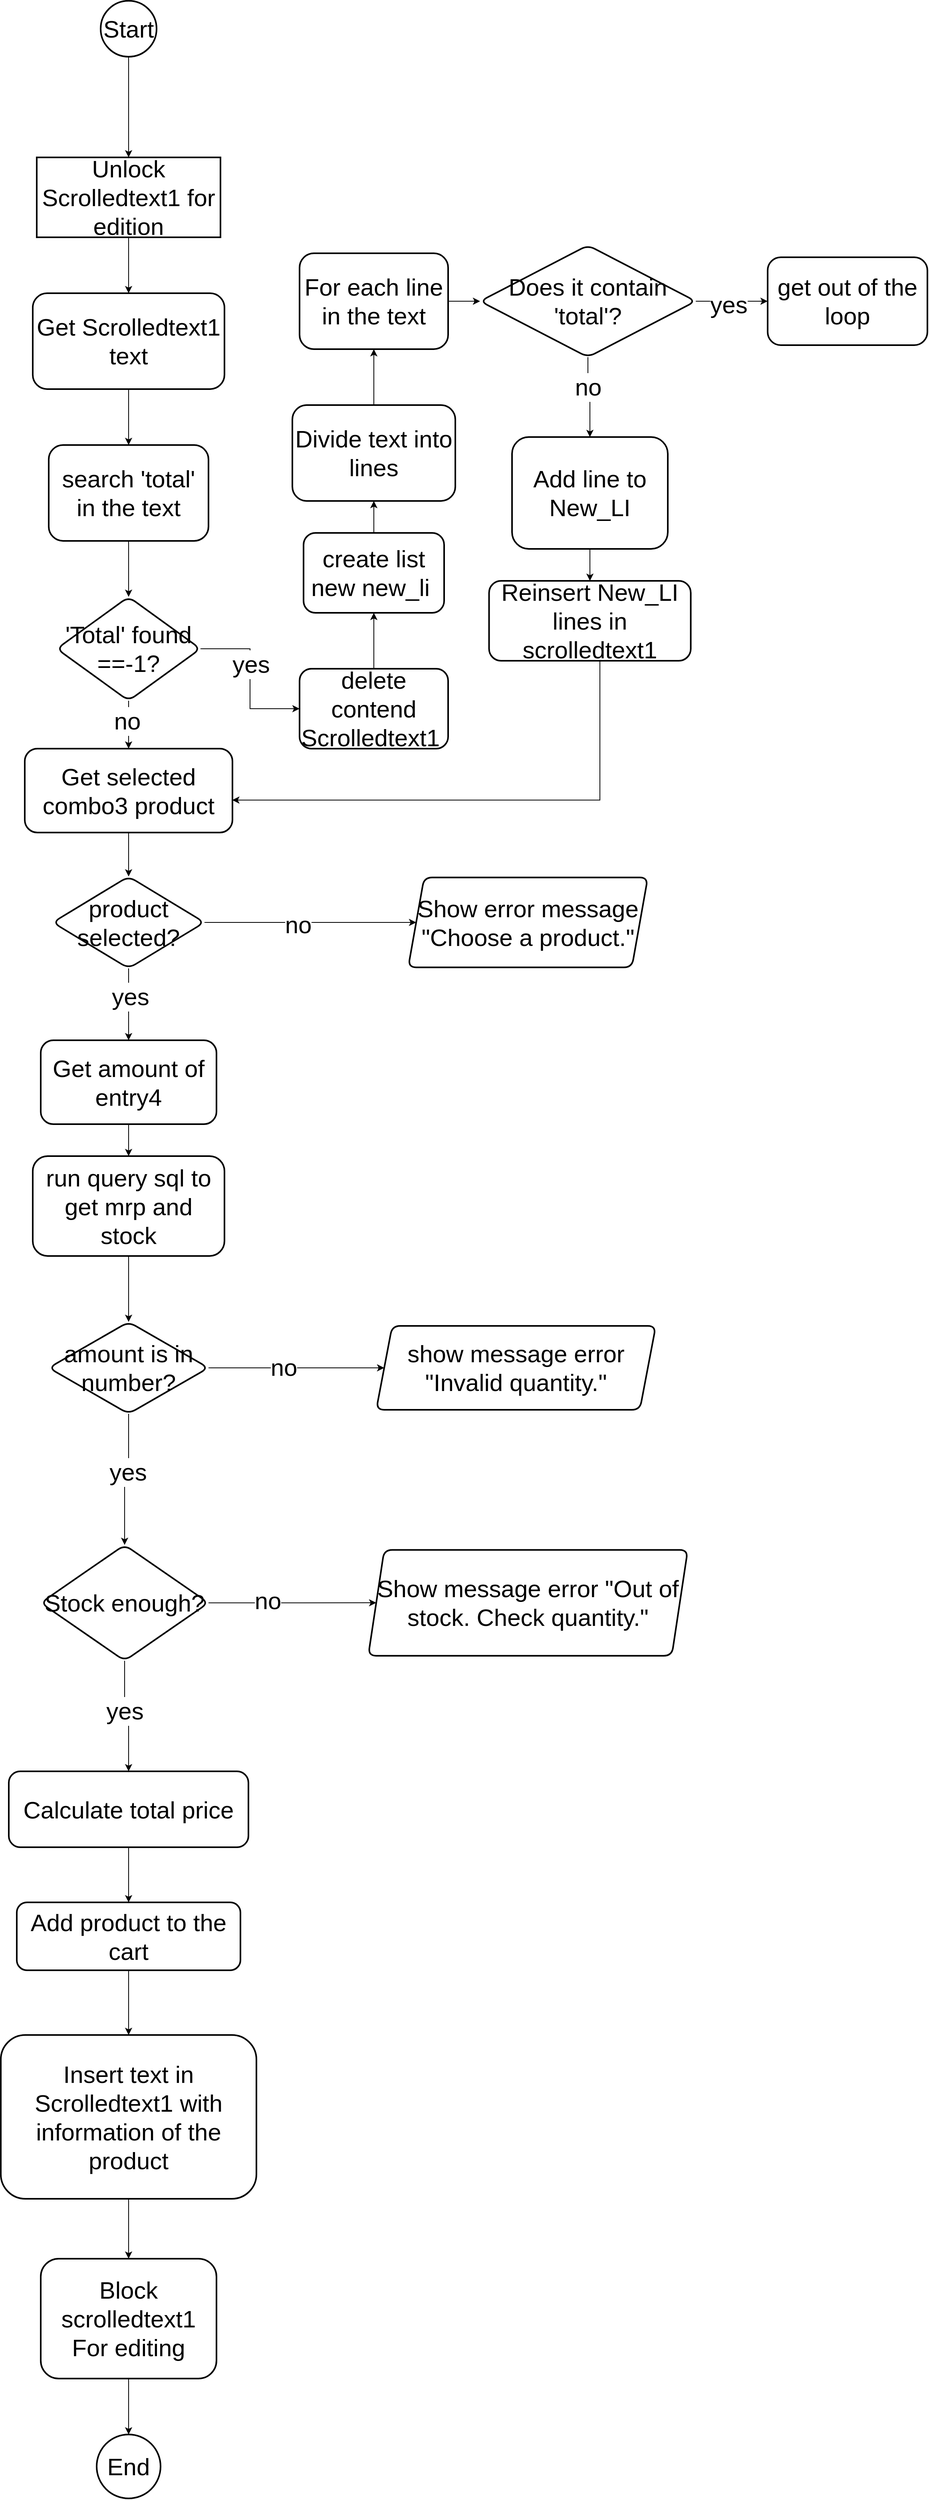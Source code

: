 <mxfile version="24.5.1" type="device">
  <diagram id="C5RBs43oDa-KdzZeNtuy" name="Page-1">
    <mxGraphModel dx="2200" dy="2130" grid="0" gridSize="10" guides="1" tooltips="1" connect="1" arrows="1" fold="1" page="0" pageScale="1" pageWidth="827" pageHeight="1169" background="none" math="0" shadow="0">
      <root>
        <mxCell id="WIyWlLk6GJQsqaUBKTNV-0" />
        <mxCell id="WIyWlLk6GJQsqaUBKTNV-1" parent="WIyWlLk6GJQsqaUBKTNV-0" />
        <mxCell id="ZMI2RhvpENNYQhGdIKot-3" value="" style="edgeStyle=orthogonalEdgeStyle;rounded=0;orthogonalLoop=1;jettySize=auto;html=1;fontSize=30;" parent="WIyWlLk6GJQsqaUBKTNV-1" source="ZMI2RhvpENNYQhGdIKot-1" target="ZMI2RhvpENNYQhGdIKot-2" edge="1">
          <mxGeometry relative="1" as="geometry" />
        </mxCell>
        <mxCell id="ZMI2RhvpENNYQhGdIKot-1" value="Start" style="strokeWidth=2;html=1;shape=mxgraph.flowchart.start_2;whiteSpace=wrap;fontSize=30;" parent="WIyWlLk6GJQsqaUBKTNV-1" vertex="1">
          <mxGeometry x="165" y="-446" width="70" height="70" as="geometry" />
        </mxCell>
        <mxCell id="ZMI2RhvpENNYQhGdIKot-5" value="" style="edgeStyle=orthogonalEdgeStyle;rounded=0;orthogonalLoop=1;jettySize=auto;html=1;fontSize=30;" parent="WIyWlLk6GJQsqaUBKTNV-1" source="ZMI2RhvpENNYQhGdIKot-2" target="ZMI2RhvpENNYQhGdIKot-4" edge="1">
          <mxGeometry relative="1" as="geometry" />
        </mxCell>
        <mxCell id="ZMI2RhvpENNYQhGdIKot-2" value="Unlock Scrolledtext1 for edition" style="whiteSpace=wrap;html=1;strokeWidth=2;fontSize=30;" parent="WIyWlLk6GJQsqaUBKTNV-1" vertex="1">
          <mxGeometry x="85" y="-250" width="230" height="100" as="geometry" />
        </mxCell>
        <mxCell id="ZMI2RhvpENNYQhGdIKot-7" value="" style="edgeStyle=orthogonalEdgeStyle;rounded=0;orthogonalLoop=1;jettySize=auto;html=1;fontSize=30;" parent="WIyWlLk6GJQsqaUBKTNV-1" source="ZMI2RhvpENNYQhGdIKot-4" target="ZMI2RhvpENNYQhGdIKot-6" edge="1">
          <mxGeometry relative="1" as="geometry" />
        </mxCell>
        <mxCell id="ZMI2RhvpENNYQhGdIKot-4" value="Get Scrolledtext1 text" style="rounded=1;whiteSpace=wrap;html=1;strokeWidth=2;fontSize=30;" parent="WIyWlLk6GJQsqaUBKTNV-1" vertex="1">
          <mxGeometry x="80" y="-80" width="240" height="120" as="geometry" />
        </mxCell>
        <mxCell id="ZMI2RhvpENNYQhGdIKot-9" value="" style="edgeStyle=orthogonalEdgeStyle;rounded=0;orthogonalLoop=1;jettySize=auto;html=1;fontSize=30;" parent="WIyWlLk6GJQsqaUBKTNV-1" source="ZMI2RhvpENNYQhGdIKot-6" target="ZMI2RhvpENNYQhGdIKot-8" edge="1">
          <mxGeometry relative="1" as="geometry" />
        </mxCell>
        <mxCell id="ZMI2RhvpENNYQhGdIKot-6" value="search &#39;total&#39; in the text" style="whiteSpace=wrap;html=1;rounded=1;strokeWidth=2;fontSize=30;" parent="WIyWlLk6GJQsqaUBKTNV-1" vertex="1">
          <mxGeometry x="100" y="110" width="200" height="120" as="geometry" />
        </mxCell>
        <mxCell id="ZMI2RhvpENNYQhGdIKot-11" value="" style="edgeStyle=orthogonalEdgeStyle;rounded=0;orthogonalLoop=1;jettySize=auto;html=1;fontSize=30;" parent="WIyWlLk6GJQsqaUBKTNV-1" source="ZMI2RhvpENNYQhGdIKot-8" target="ZMI2RhvpENNYQhGdIKot-10" edge="1">
          <mxGeometry relative="1" as="geometry" />
        </mxCell>
        <mxCell id="ZMI2RhvpENNYQhGdIKot-15" value="yes" style="edgeLabel;html=1;align=center;verticalAlign=middle;resizable=0;points=[];fontSize=30;" parent="ZMI2RhvpENNYQhGdIKot-11" vertex="1" connectable="0">
          <mxGeometry x="-0.184" y="1" relative="1" as="geometry">
            <mxPoint as="offset" />
          </mxGeometry>
        </mxCell>
        <mxCell id="ZMI2RhvpENNYQhGdIKot-13" value="" style="edgeStyle=orthogonalEdgeStyle;rounded=0;orthogonalLoop=1;jettySize=auto;html=1;fontSize=30;" parent="WIyWlLk6GJQsqaUBKTNV-1" source="ZMI2RhvpENNYQhGdIKot-8" target="ZMI2RhvpENNYQhGdIKot-12" edge="1">
          <mxGeometry relative="1" as="geometry" />
        </mxCell>
        <mxCell id="ZMI2RhvpENNYQhGdIKot-14" value="no" style="edgeLabel;html=1;align=center;verticalAlign=middle;resizable=0;points=[];fontSize=30;" parent="ZMI2RhvpENNYQhGdIKot-13" vertex="1" connectable="0">
          <mxGeometry x="-0.185" y="-2" relative="1" as="geometry">
            <mxPoint as="offset" />
          </mxGeometry>
        </mxCell>
        <mxCell id="ZMI2RhvpENNYQhGdIKot-8" value="&#39;Total&#39; found ==-1?" style="rhombus;whiteSpace=wrap;html=1;rounded=1;strokeWidth=2;fontSize=30;" parent="WIyWlLk6GJQsqaUBKTNV-1" vertex="1">
          <mxGeometry x="110" y="300" width="180" height="130" as="geometry" />
        </mxCell>
        <mxCell id="ZMI2RhvpENNYQhGdIKot-17" value="" style="edgeStyle=orthogonalEdgeStyle;rounded=0;orthogonalLoop=1;jettySize=auto;html=1;fontSize=30;" parent="WIyWlLk6GJQsqaUBKTNV-1" source="ZMI2RhvpENNYQhGdIKot-10" target="ZMI2RhvpENNYQhGdIKot-16" edge="1">
          <mxGeometry relative="1" as="geometry" />
        </mxCell>
        <mxCell id="ZMI2RhvpENNYQhGdIKot-10" value="delete contend Scrolledtext1&amp;nbsp;" style="whiteSpace=wrap;html=1;rounded=1;strokeWidth=2;fontSize=30;" parent="WIyWlLk6GJQsqaUBKTNV-1" vertex="1">
          <mxGeometry x="414" y="390" width="186" height="100" as="geometry" />
        </mxCell>
        <mxCell id="ZMI2RhvpENNYQhGdIKot-35" value="" style="edgeStyle=orthogonalEdgeStyle;rounded=0;orthogonalLoop=1;jettySize=auto;html=1;fontSize=30;" parent="WIyWlLk6GJQsqaUBKTNV-1" source="ZMI2RhvpENNYQhGdIKot-12" target="ZMI2RhvpENNYQhGdIKot-34" edge="1">
          <mxGeometry relative="1" as="geometry" />
        </mxCell>
        <mxCell id="ZMI2RhvpENNYQhGdIKot-12" value="Get selected combo3 product" style="whiteSpace=wrap;html=1;rounded=1;strokeWidth=2;fontSize=30;" parent="WIyWlLk6GJQsqaUBKTNV-1" vertex="1">
          <mxGeometry x="70" y="490" width="260" height="105" as="geometry" />
        </mxCell>
        <mxCell id="ZMI2RhvpENNYQhGdIKot-19" value="" style="edgeStyle=orthogonalEdgeStyle;rounded=0;orthogonalLoop=1;jettySize=auto;html=1;fontSize=30;" parent="WIyWlLk6GJQsqaUBKTNV-1" source="ZMI2RhvpENNYQhGdIKot-16" target="ZMI2RhvpENNYQhGdIKot-18" edge="1">
          <mxGeometry relative="1" as="geometry" />
        </mxCell>
        <mxCell id="ZMI2RhvpENNYQhGdIKot-16" value="create list new new_li&amp;nbsp;" style="whiteSpace=wrap;html=1;rounded=1;strokeWidth=2;fontSize=30;" parent="WIyWlLk6GJQsqaUBKTNV-1" vertex="1">
          <mxGeometry x="419" y="220" width="176" height="100" as="geometry" />
        </mxCell>
        <mxCell id="ZMI2RhvpENNYQhGdIKot-21" value="" style="edgeStyle=orthogonalEdgeStyle;rounded=0;orthogonalLoop=1;jettySize=auto;html=1;fontSize=30;" parent="WIyWlLk6GJQsqaUBKTNV-1" source="ZMI2RhvpENNYQhGdIKot-18" target="ZMI2RhvpENNYQhGdIKot-20" edge="1">
          <mxGeometry relative="1" as="geometry" />
        </mxCell>
        <mxCell id="ZMI2RhvpENNYQhGdIKot-18" value="Divide text into lines" style="whiteSpace=wrap;html=1;rounded=1;strokeWidth=2;fontSize=30;" parent="WIyWlLk6GJQsqaUBKTNV-1" vertex="1">
          <mxGeometry x="405" y="60" width="204" height="120" as="geometry" />
        </mxCell>
        <mxCell id="ZMI2RhvpENNYQhGdIKot-23" value="" style="edgeStyle=orthogonalEdgeStyle;rounded=0;orthogonalLoop=1;jettySize=auto;html=1;fontSize=30;" parent="WIyWlLk6GJQsqaUBKTNV-1" source="ZMI2RhvpENNYQhGdIKot-20" target="ZMI2RhvpENNYQhGdIKot-22" edge="1">
          <mxGeometry relative="1" as="geometry" />
        </mxCell>
        <mxCell id="ZMI2RhvpENNYQhGdIKot-20" value="For each line in the text" style="whiteSpace=wrap;html=1;rounded=1;strokeWidth=2;fontSize=30;" parent="WIyWlLk6GJQsqaUBKTNV-1" vertex="1">
          <mxGeometry x="414" y="-130" width="186" height="120" as="geometry" />
        </mxCell>
        <mxCell id="ZMI2RhvpENNYQhGdIKot-25" value="" style="edgeStyle=orthogonalEdgeStyle;rounded=0;orthogonalLoop=1;jettySize=auto;html=1;fontSize=30;" parent="WIyWlLk6GJQsqaUBKTNV-1" source="ZMI2RhvpENNYQhGdIKot-22" target="ZMI2RhvpENNYQhGdIKot-24" edge="1">
          <mxGeometry relative="1" as="geometry" />
        </mxCell>
        <mxCell id="ZMI2RhvpENNYQhGdIKot-26" value="si" style="edgeLabel;html=1;align=center;verticalAlign=middle;resizable=0;points=[];fontSize=30;" parent="ZMI2RhvpENNYQhGdIKot-25" vertex="1" connectable="0">
          <mxGeometry x="-0.167" y="-1" relative="1" as="geometry">
            <mxPoint as="offset" />
          </mxGeometry>
        </mxCell>
        <mxCell id="ZMI2RhvpENNYQhGdIKot-43" value="yes" style="edgeLabel;html=1;align=center;verticalAlign=middle;resizable=0;points=[];fontSize=30;" parent="ZMI2RhvpENNYQhGdIKot-25" vertex="1" connectable="0">
          <mxGeometry x="-0.093" y="-4" relative="1" as="geometry">
            <mxPoint as="offset" />
          </mxGeometry>
        </mxCell>
        <mxCell id="ZMI2RhvpENNYQhGdIKot-28" value="" style="edgeStyle=orthogonalEdgeStyle;rounded=0;orthogonalLoop=1;jettySize=auto;html=1;fontSize=30;" parent="WIyWlLk6GJQsqaUBKTNV-1" source="ZMI2RhvpENNYQhGdIKot-22" target="ZMI2RhvpENNYQhGdIKot-27" edge="1">
          <mxGeometry relative="1" as="geometry" />
        </mxCell>
        <mxCell id="ZMI2RhvpENNYQhGdIKot-29" value="no" style="edgeLabel;html=1;align=center;verticalAlign=middle;resizable=0;points=[];fontSize=30;" parent="ZMI2RhvpENNYQhGdIKot-28" vertex="1" connectable="0">
          <mxGeometry x="-0.289" relative="1" as="geometry">
            <mxPoint as="offset" />
          </mxGeometry>
        </mxCell>
        <mxCell id="ZMI2RhvpENNYQhGdIKot-22" value="Does it contain &#39;total&#39;?" style="rhombus;whiteSpace=wrap;html=1;rounded=1;strokeWidth=2;fontSize=30;" parent="WIyWlLk6GJQsqaUBKTNV-1" vertex="1">
          <mxGeometry x="640" y="-140" width="270" height="140" as="geometry" />
        </mxCell>
        <mxCell id="ZMI2RhvpENNYQhGdIKot-24" value="get out of the loop" style="whiteSpace=wrap;html=1;rounded=1;strokeWidth=2;fontSize=30;" parent="WIyWlLk6GJQsqaUBKTNV-1" vertex="1">
          <mxGeometry x="1000" y="-125" width="200" height="110" as="geometry" />
        </mxCell>
        <mxCell id="ZMI2RhvpENNYQhGdIKot-31" value="" style="edgeStyle=orthogonalEdgeStyle;rounded=0;orthogonalLoop=1;jettySize=auto;html=1;fontSize=30;" parent="WIyWlLk6GJQsqaUBKTNV-1" source="ZMI2RhvpENNYQhGdIKot-27" target="ZMI2RhvpENNYQhGdIKot-30" edge="1">
          <mxGeometry relative="1" as="geometry" />
        </mxCell>
        <mxCell id="ZMI2RhvpENNYQhGdIKot-27" value="Add line to New_LI" style="whiteSpace=wrap;html=1;rounded=1;strokeWidth=2;fontSize=30;" parent="WIyWlLk6GJQsqaUBKTNV-1" vertex="1">
          <mxGeometry x="680" y="100" width="195" height="140" as="geometry" />
        </mxCell>
        <mxCell id="ZMI2RhvpENNYQhGdIKot-69" value="" style="edgeStyle=orthogonalEdgeStyle;rounded=0;orthogonalLoop=1;jettySize=auto;html=1;entryX=0.999;entryY=0.613;entryDx=0;entryDy=0;entryPerimeter=0;" parent="WIyWlLk6GJQsqaUBKTNV-1" source="ZMI2RhvpENNYQhGdIKot-30" target="ZMI2RhvpENNYQhGdIKot-12" edge="1">
          <mxGeometry relative="1" as="geometry">
            <mxPoint x="700" y="480" as="targetPoint" />
            <Array as="points">
              <mxPoint x="790" y="554" />
            </Array>
          </mxGeometry>
        </mxCell>
        <mxCell id="ZMI2RhvpENNYQhGdIKot-30" value="Reinsert New_LI lines in scrolledtext1" style="whiteSpace=wrap;html=1;rounded=1;strokeWidth=2;fontSize=30;" parent="WIyWlLk6GJQsqaUBKTNV-1" vertex="1">
          <mxGeometry x="651.25" y="280" width="252.5" height="100" as="geometry" />
        </mxCell>
        <mxCell id="ZMI2RhvpENNYQhGdIKot-37" value="" style="edgeStyle=orthogonalEdgeStyle;rounded=0;orthogonalLoop=1;jettySize=auto;html=1;fontSize=30;" parent="WIyWlLk6GJQsqaUBKTNV-1" source="ZMI2RhvpENNYQhGdIKot-34" target="ZMI2RhvpENNYQhGdIKot-36" edge="1">
          <mxGeometry relative="1" as="geometry" />
        </mxCell>
        <mxCell id="ZMI2RhvpENNYQhGdIKot-38" value="no" style="edgeLabel;html=1;align=center;verticalAlign=middle;resizable=0;points=[];fontSize=30;" parent="ZMI2RhvpENNYQhGdIKot-37" vertex="1" connectable="0">
          <mxGeometry x="-0.117" y="-2" relative="1" as="geometry">
            <mxPoint as="offset" />
          </mxGeometry>
        </mxCell>
        <mxCell id="ZMI2RhvpENNYQhGdIKot-40" value="" style="edgeStyle=orthogonalEdgeStyle;rounded=0;orthogonalLoop=1;jettySize=auto;html=1;fontSize=30;" parent="WIyWlLk6GJQsqaUBKTNV-1" source="ZMI2RhvpENNYQhGdIKot-34" target="ZMI2RhvpENNYQhGdIKot-39" edge="1">
          <mxGeometry relative="1" as="geometry" />
        </mxCell>
        <mxCell id="ZMI2RhvpENNYQhGdIKot-41" value="yes" style="edgeLabel;html=1;align=center;verticalAlign=middle;resizable=0;points=[];fontSize=30;" parent="ZMI2RhvpENNYQhGdIKot-40" vertex="1" connectable="0">
          <mxGeometry x="-0.23" y="2" relative="1" as="geometry">
            <mxPoint as="offset" />
          </mxGeometry>
        </mxCell>
        <mxCell id="ZMI2RhvpENNYQhGdIKot-34" value="product selected?" style="rhombus;whiteSpace=wrap;html=1;rounded=1;strokeWidth=2;fontSize=30;" parent="WIyWlLk6GJQsqaUBKTNV-1" vertex="1">
          <mxGeometry x="105" y="650" width="190" height="115" as="geometry" />
        </mxCell>
        <mxCell id="ZMI2RhvpENNYQhGdIKot-36" value="Show error message &quot;Choose a product.&quot;" style="shape=parallelogram;perimeter=parallelogramPerimeter;whiteSpace=wrap;html=1;fixedSize=1;rounded=1;strokeWidth=2;fontSize=30;" parent="WIyWlLk6GJQsqaUBKTNV-1" vertex="1">
          <mxGeometry x="550" y="651.25" width="300" height="112.5" as="geometry" />
        </mxCell>
        <mxCell id="ZMI2RhvpENNYQhGdIKot-45" value="" style="edgeStyle=orthogonalEdgeStyle;rounded=0;orthogonalLoop=1;jettySize=auto;html=1;fontSize=30;" parent="WIyWlLk6GJQsqaUBKTNV-1" source="ZMI2RhvpENNYQhGdIKot-39" target="ZMI2RhvpENNYQhGdIKot-44" edge="1">
          <mxGeometry relative="1" as="geometry" />
        </mxCell>
        <mxCell id="ZMI2RhvpENNYQhGdIKot-39" value="Get amount of entry4" style="whiteSpace=wrap;html=1;rounded=1;strokeWidth=2;fontSize=30;" parent="WIyWlLk6GJQsqaUBKTNV-1" vertex="1">
          <mxGeometry x="90" y="855" width="220" height="105" as="geometry" />
        </mxCell>
        <mxCell id="ZMI2RhvpENNYQhGdIKot-47" value="" style="edgeStyle=orthogonalEdgeStyle;rounded=0;orthogonalLoop=1;jettySize=auto;html=1;fontSize=30;exitX=0.5;exitY=1;exitDx=0;exitDy=0;" parent="WIyWlLk6GJQsqaUBKTNV-1" source="ZMI2RhvpENNYQhGdIKot-44" target="ZMI2RhvpENNYQhGdIKot-46" edge="1">
          <mxGeometry relative="1" as="geometry">
            <mxPoint x="190" y="1160" as="sourcePoint" />
          </mxGeometry>
        </mxCell>
        <mxCell id="ZMI2RhvpENNYQhGdIKot-44" value="run query sql to get mrp and stock" style="whiteSpace=wrap;html=1;rounded=1;strokeWidth=2;fontSize=30;" parent="WIyWlLk6GJQsqaUBKTNV-1" vertex="1">
          <mxGeometry x="80" y="1000" width="240" height="125" as="geometry" />
        </mxCell>
        <mxCell id="ZMI2RhvpENNYQhGdIKot-49" value="" style="edgeStyle=orthogonalEdgeStyle;rounded=0;orthogonalLoop=1;jettySize=auto;html=1;fontSize=30;" parent="WIyWlLk6GJQsqaUBKTNV-1" source="ZMI2RhvpENNYQhGdIKot-46" target="ZMI2RhvpENNYQhGdIKot-48" edge="1">
          <mxGeometry relative="1" as="geometry" />
        </mxCell>
        <mxCell id="ZMI2RhvpENNYQhGdIKot-50" value="no" style="edgeLabel;html=1;align=center;verticalAlign=middle;resizable=0;points=[];fontSize=30;" parent="ZMI2RhvpENNYQhGdIKot-49" vertex="1" connectable="0">
          <mxGeometry x="-0.146" y="1" relative="1" as="geometry">
            <mxPoint as="offset" />
          </mxGeometry>
        </mxCell>
        <mxCell id="ZMI2RhvpENNYQhGdIKot-52" value="" style="edgeStyle=orthogonalEdgeStyle;rounded=0;orthogonalLoop=1;jettySize=auto;html=1;fontSize=30;" parent="WIyWlLk6GJQsqaUBKTNV-1" source="ZMI2RhvpENNYQhGdIKot-46" target="ZMI2RhvpENNYQhGdIKot-51" edge="1">
          <mxGeometry relative="1" as="geometry" />
        </mxCell>
        <mxCell id="ZMI2RhvpENNYQhGdIKot-53" value="yes" style="edgeLabel;html=1;align=center;verticalAlign=middle;resizable=0;points=[];fontSize=30;" parent="ZMI2RhvpENNYQhGdIKot-52" vertex="1" connectable="0">
          <mxGeometry x="-0.142" y="-1" relative="1" as="geometry">
            <mxPoint as="offset" />
          </mxGeometry>
        </mxCell>
        <mxCell id="ZMI2RhvpENNYQhGdIKot-46" value="amount is in number?" style="rhombus;whiteSpace=wrap;html=1;rounded=1;strokeWidth=2;fontSize=30;" parent="WIyWlLk6GJQsqaUBKTNV-1" vertex="1">
          <mxGeometry x="100" y="1207.5" width="200" height="115" as="geometry" />
        </mxCell>
        <mxCell id="ZMI2RhvpENNYQhGdIKot-48" value="show message error &quot;Invalid quantity.&quot;" style="shape=parallelogram;perimeter=parallelogramPerimeter;whiteSpace=wrap;html=1;fixedSize=1;rounded=1;strokeWidth=2;fontSize=30;" parent="WIyWlLk6GJQsqaUBKTNV-1" vertex="1">
          <mxGeometry x="510" y="1212.5" width="350" height="105" as="geometry" />
        </mxCell>
        <mxCell id="ZMI2RhvpENNYQhGdIKot-55" value="" style="edgeStyle=orthogonalEdgeStyle;rounded=0;orthogonalLoop=1;jettySize=auto;html=1;fontSize=30;" parent="WIyWlLk6GJQsqaUBKTNV-1" source="ZMI2RhvpENNYQhGdIKot-51" target="ZMI2RhvpENNYQhGdIKot-54" edge="1">
          <mxGeometry relative="1" as="geometry" />
        </mxCell>
        <mxCell id="ZMI2RhvpENNYQhGdIKot-56" value="no" style="edgeLabel;html=1;align=center;verticalAlign=middle;resizable=0;points=[];fontSize=30;" parent="ZMI2RhvpENNYQhGdIKot-55" vertex="1" connectable="0">
          <mxGeometry x="-0.297" y="3" relative="1" as="geometry">
            <mxPoint as="offset" />
          </mxGeometry>
        </mxCell>
        <mxCell id="ZMI2RhvpENNYQhGdIKot-58" value="" style="edgeStyle=orthogonalEdgeStyle;rounded=0;orthogonalLoop=1;jettySize=auto;html=1;fontSize=30;" parent="WIyWlLk6GJQsqaUBKTNV-1" source="ZMI2RhvpENNYQhGdIKot-51" target="ZMI2RhvpENNYQhGdIKot-57" edge="1">
          <mxGeometry relative="1" as="geometry" />
        </mxCell>
        <mxCell id="ZMI2RhvpENNYQhGdIKot-59" value="yes" style="edgeLabel;html=1;align=center;verticalAlign=middle;resizable=0;points=[];fontSize=30;" parent="ZMI2RhvpENNYQhGdIKot-58" vertex="1" connectable="0">
          <mxGeometry x="-0.13" relative="1" as="geometry">
            <mxPoint as="offset" />
          </mxGeometry>
        </mxCell>
        <mxCell id="ZMI2RhvpENNYQhGdIKot-51" value="Stock enough?" style="rhombus;whiteSpace=wrap;html=1;rounded=1;strokeWidth=2;fontSize=30;" parent="WIyWlLk6GJQsqaUBKTNV-1" vertex="1">
          <mxGeometry x="90" y="1486.59" width="210" height="145" as="geometry" />
        </mxCell>
        <mxCell id="ZMI2RhvpENNYQhGdIKot-54" value="Show message error&amp;nbsp;&quot;Out of stock. Check quantity.&quot;" style="shape=parallelogram;perimeter=parallelogramPerimeter;whiteSpace=wrap;html=1;fixedSize=1;rounded=1;strokeWidth=2;fontSize=30;" parent="WIyWlLk6GJQsqaUBKTNV-1" vertex="1">
          <mxGeometry x="500" y="1492.84" width="400" height="132.5" as="geometry" />
        </mxCell>
        <mxCell id="ZMI2RhvpENNYQhGdIKot-61" value="" style="edgeStyle=orthogonalEdgeStyle;rounded=0;orthogonalLoop=1;jettySize=auto;html=1;fontSize=30;" parent="WIyWlLk6GJQsqaUBKTNV-1" source="ZMI2RhvpENNYQhGdIKot-57" target="ZMI2RhvpENNYQhGdIKot-60" edge="1">
          <mxGeometry relative="1" as="geometry" />
        </mxCell>
        <mxCell id="ZMI2RhvpENNYQhGdIKot-57" value="Calculate total price" style="whiteSpace=wrap;html=1;rounded=1;strokeWidth=2;fontSize=30;" parent="WIyWlLk6GJQsqaUBKTNV-1" vertex="1">
          <mxGeometry x="50" y="1770" width="300" height="95" as="geometry" />
        </mxCell>
        <mxCell id="ZMI2RhvpENNYQhGdIKot-63" value="" style="edgeStyle=orthogonalEdgeStyle;rounded=0;orthogonalLoop=1;jettySize=auto;html=1;fontSize=30;" parent="WIyWlLk6GJQsqaUBKTNV-1" source="ZMI2RhvpENNYQhGdIKot-60" target="ZMI2RhvpENNYQhGdIKot-62" edge="1">
          <mxGeometry relative="1" as="geometry" />
        </mxCell>
        <mxCell id="ZMI2RhvpENNYQhGdIKot-60" value="Add product to the cart" style="whiteSpace=wrap;html=1;rounded=1;strokeWidth=2;fontSize=30;" parent="WIyWlLk6GJQsqaUBKTNV-1" vertex="1">
          <mxGeometry x="60" y="1934" width="280" height="85" as="geometry" />
        </mxCell>
        <mxCell id="ZMI2RhvpENNYQhGdIKot-65" value="" style="edgeStyle=orthogonalEdgeStyle;rounded=0;orthogonalLoop=1;jettySize=auto;html=1;fontSize=30;" parent="WIyWlLk6GJQsqaUBKTNV-1" source="ZMI2RhvpENNYQhGdIKot-62" target="ZMI2RhvpENNYQhGdIKot-64" edge="1">
          <mxGeometry relative="1" as="geometry" />
        </mxCell>
        <mxCell id="ZMI2RhvpENNYQhGdIKot-62" value="&lt;div style=&quot;font-size: 30px;&quot;&gt;Insert text in &lt;span style=&quot;background-color: initial; font-size: 30px;&quot;&gt;Scrolledtext1 with information &lt;/span&gt;&lt;span style=&quot;background-color: initial; font-size: 30px;&quot;&gt;of the product&lt;/span&gt;&lt;/div&gt;" style="whiteSpace=wrap;html=1;rounded=1;strokeWidth=2;fontSize=30;" parent="WIyWlLk6GJQsqaUBKTNV-1" vertex="1">
          <mxGeometry x="40" y="2100" width="320" height="205" as="geometry" />
        </mxCell>
        <mxCell id="ZMI2RhvpENNYQhGdIKot-67" value="" style="edgeStyle=orthogonalEdgeStyle;rounded=0;orthogonalLoop=1;jettySize=auto;html=1;fontSize=30;" parent="WIyWlLk6GJQsqaUBKTNV-1" source="ZMI2RhvpENNYQhGdIKot-64" target="ZMI2RhvpENNYQhGdIKot-66" edge="1">
          <mxGeometry relative="1" as="geometry" />
        </mxCell>
        <mxCell id="ZMI2RhvpENNYQhGdIKot-64" value="&lt;div style=&quot;font-size: 30px;&quot;&gt;Block scrolledtext1 &lt;span style=&quot;background-color: initial; font-size: 30px;&quot;&gt;For editing&lt;/span&gt;&lt;/div&gt;" style="whiteSpace=wrap;html=1;rounded=1;strokeWidth=2;fontSize=30;" parent="WIyWlLk6GJQsqaUBKTNV-1" vertex="1">
          <mxGeometry x="90" y="2380" width="220" height="150" as="geometry" />
        </mxCell>
        <mxCell id="ZMI2RhvpENNYQhGdIKot-66" value="End" style="ellipse;whiteSpace=wrap;html=1;rounded=1;strokeWidth=2;fontSize=30;" parent="WIyWlLk6GJQsqaUBKTNV-1" vertex="1">
          <mxGeometry x="160" y="2600" width="80" height="80" as="geometry" />
        </mxCell>
      </root>
    </mxGraphModel>
  </diagram>
</mxfile>
